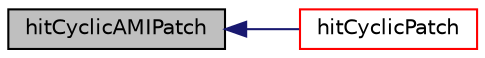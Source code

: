 digraph "hitCyclicAMIPatch"
{
  bgcolor="transparent";
  edge [fontname="Helvetica",fontsize="10",labelfontname="Helvetica",labelfontsize="10"];
  node [fontname="Helvetica",fontsize="10",shape=record];
  rankdir="LR";
  Node1 [label="hitCyclicAMIPatch",height=0.2,width=0.4,color="black", fillcolor="grey75", style="filled", fontcolor="black"];
  Node1 -> Node2 [dir="back",color="midnightblue",fontsize="10",style="solid",fontname="Helvetica"];
  Node2 [label="hitCyclicPatch",height=0.2,width=0.4,color="red",URL="$a01819.html#a18d4a8f6e9443b58d4ba678034d03d19",tooltip="Overridable function to handle the particle hitting a cyclicPatch. "];
}
